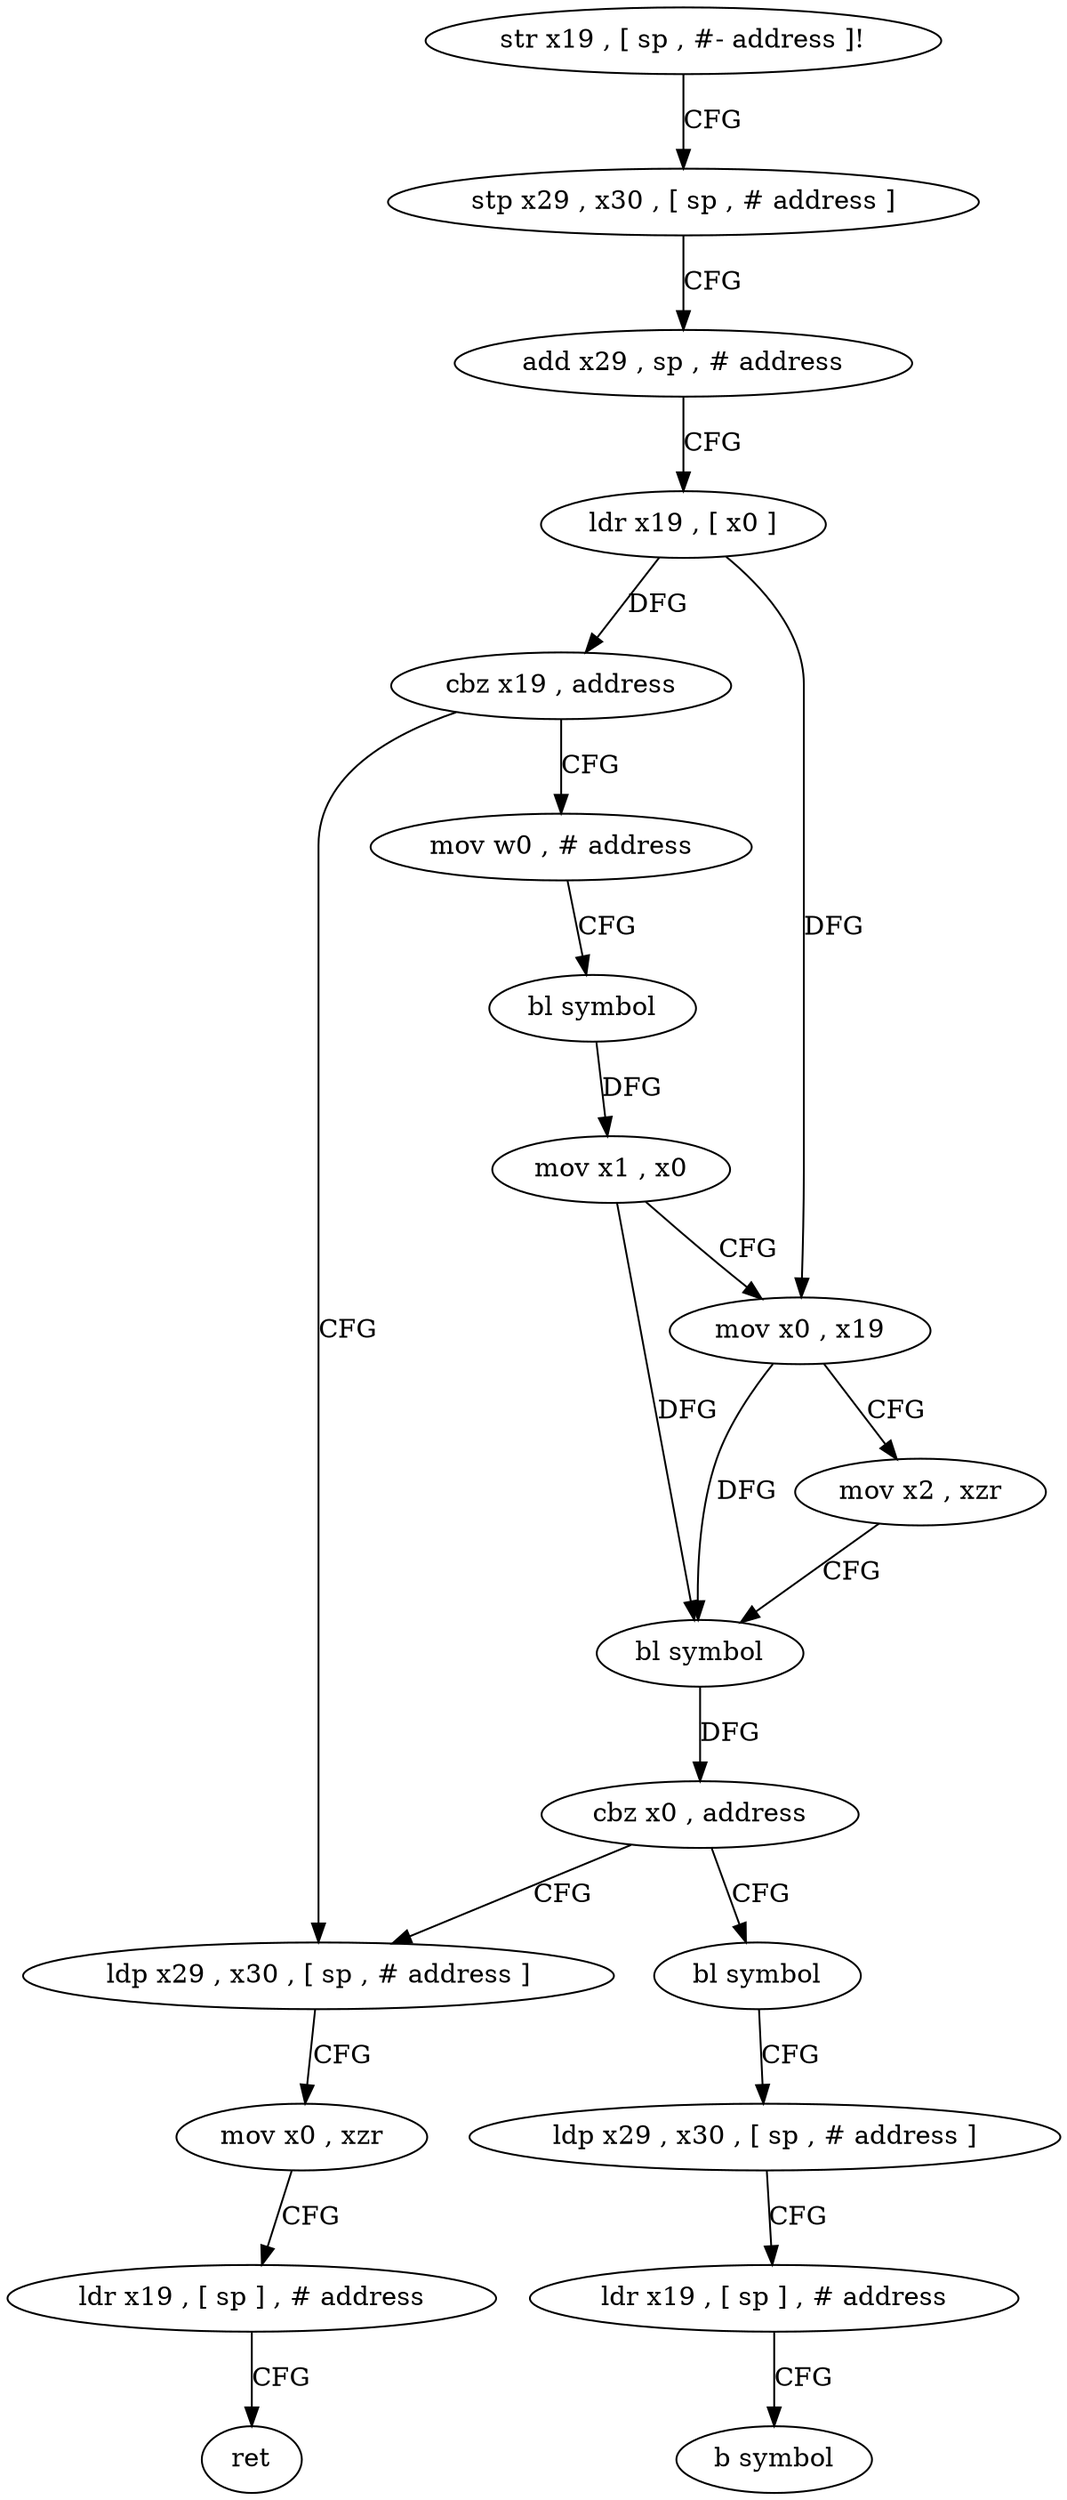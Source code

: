 digraph "func" {
"83104" [label = "str x19 , [ sp , #- address ]!" ]
"83108" [label = "stp x29 , x30 , [ sp , # address ]" ]
"83112" [label = "add x29 , sp , # address" ]
"83116" [label = "ldr x19 , [ x0 ]" ]
"83120" [label = "cbz x19 , address" ]
"83168" [label = "ldp x29 , x30 , [ sp , # address ]" ]
"83124" [label = "mov w0 , # address" ]
"83172" [label = "mov x0 , xzr" ]
"83176" [label = "ldr x19 , [ sp ] , # address" ]
"83180" [label = "ret" ]
"83128" [label = "bl symbol" ]
"83132" [label = "mov x1 , x0" ]
"83136" [label = "mov x0 , x19" ]
"83140" [label = "mov x2 , xzr" ]
"83144" [label = "bl symbol" ]
"83148" [label = "cbz x0 , address" ]
"83152" [label = "bl symbol" ]
"83156" [label = "ldp x29 , x30 , [ sp , # address ]" ]
"83160" [label = "ldr x19 , [ sp ] , # address" ]
"83164" [label = "b symbol" ]
"83104" -> "83108" [ label = "CFG" ]
"83108" -> "83112" [ label = "CFG" ]
"83112" -> "83116" [ label = "CFG" ]
"83116" -> "83120" [ label = "DFG" ]
"83116" -> "83136" [ label = "DFG" ]
"83120" -> "83168" [ label = "CFG" ]
"83120" -> "83124" [ label = "CFG" ]
"83168" -> "83172" [ label = "CFG" ]
"83124" -> "83128" [ label = "CFG" ]
"83172" -> "83176" [ label = "CFG" ]
"83176" -> "83180" [ label = "CFG" ]
"83128" -> "83132" [ label = "DFG" ]
"83132" -> "83136" [ label = "CFG" ]
"83132" -> "83144" [ label = "DFG" ]
"83136" -> "83140" [ label = "CFG" ]
"83136" -> "83144" [ label = "DFG" ]
"83140" -> "83144" [ label = "CFG" ]
"83144" -> "83148" [ label = "DFG" ]
"83148" -> "83168" [ label = "CFG" ]
"83148" -> "83152" [ label = "CFG" ]
"83152" -> "83156" [ label = "CFG" ]
"83156" -> "83160" [ label = "CFG" ]
"83160" -> "83164" [ label = "CFG" ]
}
